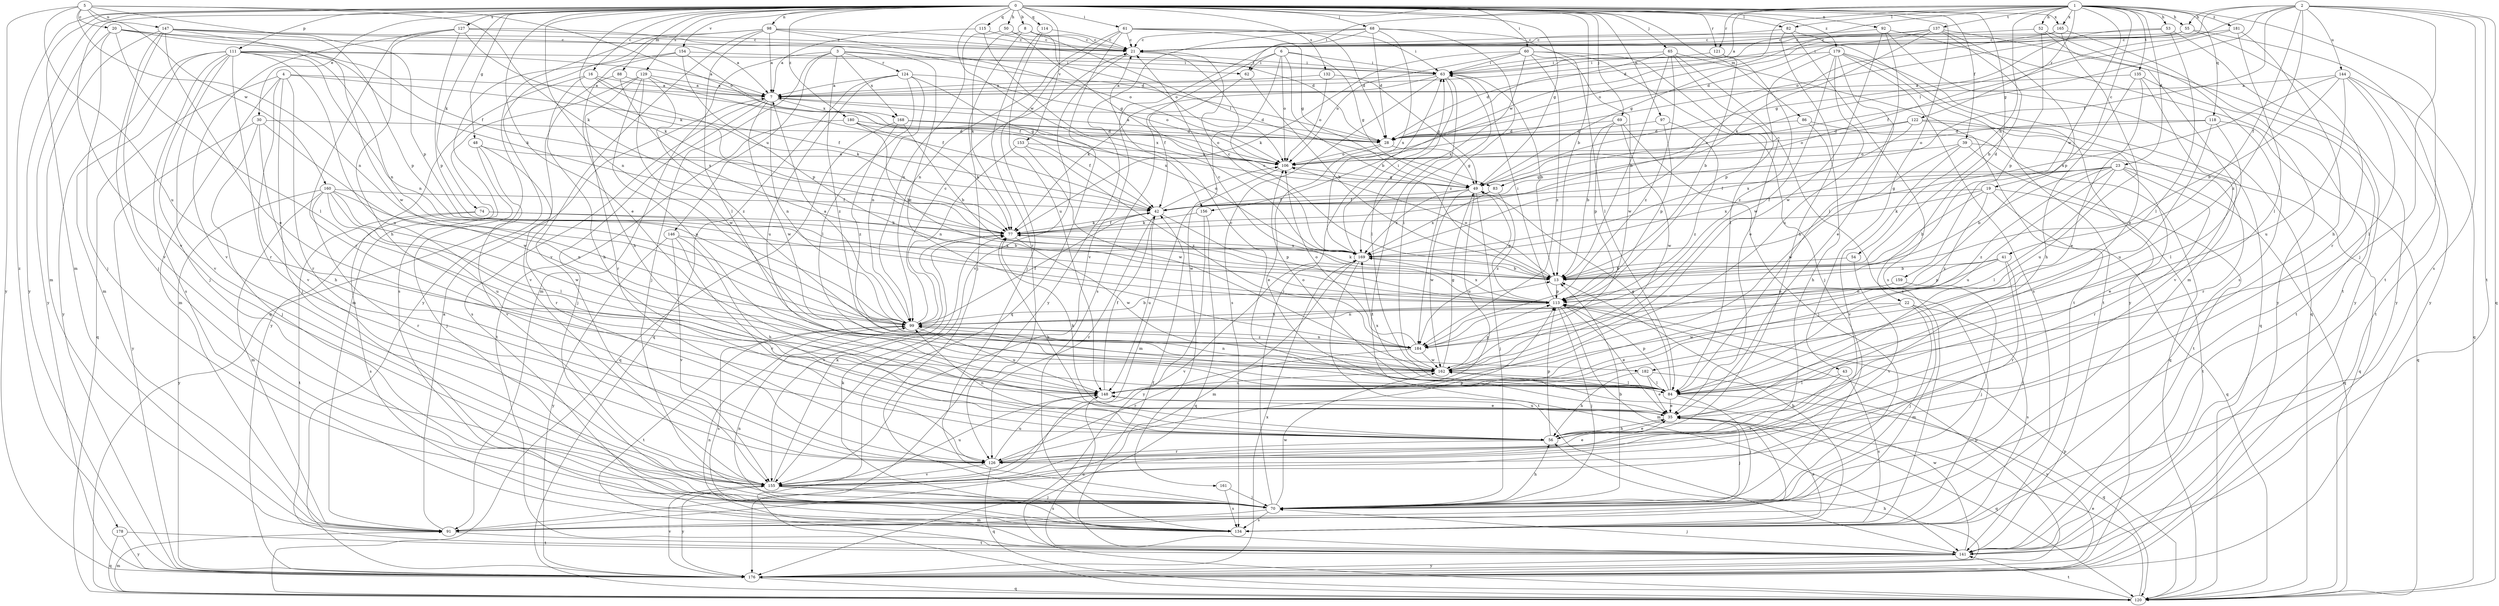strict digraph  {
0;
1;
2;
3;
4;
5;
6;
7;
8;
13;
16;
19;
20;
21;
22;
23;
28;
30;
35;
39;
41;
42;
43;
48;
49;
50;
52;
53;
54;
55;
56;
60;
61;
62;
63;
65;
68;
69;
70;
74;
77;
82;
83;
84;
86;
88;
91;
92;
97;
98;
99;
106;
111;
113;
114;
115;
118;
120;
121;
122;
124;
126;
127;
129;
132;
134;
135;
137;
141;
144;
146;
147;
148;
153;
154;
155;
156;
159;
160;
161;
162;
165;
168;
169;
176;
178;
179;
180;
181;
182;
184;
0 -> 8  [label=b];
0 -> 13  [label=b];
0 -> 16  [label=c];
0 -> 22  [label=d];
0 -> 30  [label=e];
0 -> 35  [label=e];
0 -> 39  [label=f];
0 -> 43  [label=g];
0 -> 48  [label=g];
0 -> 49  [label=g];
0 -> 50  [label=h];
0 -> 60  [label=i];
0 -> 61  [label=i];
0 -> 65  [label=j];
0 -> 68  [label=j];
0 -> 69  [label=j];
0 -> 74  [label=k];
0 -> 77  [label=k];
0 -> 82  [label=l];
0 -> 86  [label=m];
0 -> 88  [label=m];
0 -> 91  [label=m];
0 -> 92  [label=n];
0 -> 97  [label=n];
0 -> 98  [label=n];
0 -> 99  [label=n];
0 -> 111  [label=p];
0 -> 114  [label=q];
0 -> 115  [label=q];
0 -> 121  [label=r];
0 -> 127  [label=s];
0 -> 129  [label=s];
0 -> 132  [label=s];
0 -> 153  [label=v];
0 -> 154  [label=v];
0 -> 155  [label=v];
0 -> 156  [label=w];
0 -> 165  [label=x];
0 -> 176  [label=y];
0 -> 178  [label=z];
0 -> 179  [label=z];
0 -> 180  [label=z];
1 -> 7  [label=a];
1 -> 19  [label=c];
1 -> 23  [label=d];
1 -> 28  [label=d];
1 -> 52  [label=h];
1 -> 53  [label=h];
1 -> 54  [label=h];
1 -> 55  [label=h];
1 -> 62  [label=i];
1 -> 82  [label=l];
1 -> 118  [label=q];
1 -> 121  [label=r];
1 -> 122  [label=r];
1 -> 135  [label=t];
1 -> 137  [label=t];
1 -> 141  [label=t];
1 -> 156  [label=w];
1 -> 159  [label=w];
1 -> 165  [label=x];
1 -> 181  [label=z];
2 -> 41  [label=f];
2 -> 42  [label=f];
2 -> 49  [label=g];
2 -> 55  [label=h];
2 -> 70  [label=j];
2 -> 83  [label=l];
2 -> 106  [label=o];
2 -> 120  [label=q];
2 -> 134  [label=s];
2 -> 141  [label=t];
2 -> 144  [label=u];
2 -> 182  [label=z];
3 -> 62  [label=i];
3 -> 70  [label=j];
3 -> 91  [label=m];
3 -> 124  [label=r];
3 -> 146  [label=u];
3 -> 168  [label=x];
3 -> 182  [label=z];
3 -> 184  [label=z];
4 -> 7  [label=a];
4 -> 42  [label=f];
4 -> 70  [label=j];
4 -> 91  [label=m];
4 -> 120  [label=q];
4 -> 126  [label=r];
4 -> 155  [label=v];
5 -> 20  [label=c];
5 -> 77  [label=k];
5 -> 99  [label=n];
5 -> 106  [label=o];
5 -> 113  [label=p];
5 -> 147  [label=u];
5 -> 148  [label=u];
5 -> 160  [label=w];
5 -> 176  [label=y];
6 -> 13  [label=b];
6 -> 49  [label=g];
6 -> 62  [label=i];
6 -> 63  [label=i];
6 -> 106  [label=o];
6 -> 134  [label=s];
6 -> 161  [label=w];
7 -> 28  [label=d];
7 -> 70  [label=j];
7 -> 99  [label=n];
7 -> 134  [label=s];
7 -> 162  [label=w];
7 -> 168  [label=x];
8 -> 21  [label=c];
8 -> 70  [label=j];
8 -> 77  [label=k];
8 -> 83  [label=l];
8 -> 106  [label=o];
13 -> 21  [label=c];
13 -> 77  [label=k];
13 -> 106  [label=o];
13 -> 113  [label=p];
16 -> 7  [label=a];
16 -> 49  [label=g];
16 -> 56  [label=h];
16 -> 77  [label=k];
16 -> 176  [label=y];
19 -> 13  [label=b];
19 -> 42  [label=f];
19 -> 77  [label=k];
19 -> 120  [label=q];
19 -> 141  [label=t];
19 -> 184  [label=z];
20 -> 21  [label=c];
20 -> 42  [label=f];
20 -> 70  [label=j];
20 -> 84  [label=l];
20 -> 99  [label=n];
20 -> 176  [label=y];
21 -> 63  [label=i];
21 -> 155  [label=v];
22 -> 70  [label=j];
22 -> 91  [label=m];
22 -> 99  [label=n];
22 -> 134  [label=s];
22 -> 162  [label=w];
23 -> 13  [label=b];
23 -> 35  [label=e];
23 -> 42  [label=f];
23 -> 49  [label=g];
23 -> 84  [label=l];
23 -> 120  [label=q];
23 -> 126  [label=r];
23 -> 148  [label=u];
23 -> 169  [label=x];
23 -> 184  [label=z];
28 -> 7  [label=a];
28 -> 35  [label=e];
28 -> 49  [label=g];
28 -> 106  [label=o];
30 -> 28  [label=d];
30 -> 56  [label=h];
30 -> 70  [label=j];
30 -> 162  [label=w];
30 -> 176  [label=y];
35 -> 56  [label=h];
35 -> 70  [label=j];
35 -> 77  [label=k];
35 -> 120  [label=q];
35 -> 148  [label=u];
39 -> 106  [label=o];
39 -> 120  [label=q];
39 -> 141  [label=t];
39 -> 155  [label=v];
39 -> 162  [label=w];
41 -> 13  [label=b];
41 -> 70  [label=j];
41 -> 99  [label=n];
41 -> 113  [label=p];
41 -> 126  [label=r];
42 -> 77  [label=k];
42 -> 106  [label=o];
42 -> 113  [label=p];
42 -> 126  [label=r];
42 -> 148  [label=u];
43 -> 84  [label=l];
43 -> 134  [label=s];
43 -> 155  [label=v];
48 -> 70  [label=j];
48 -> 106  [label=o];
48 -> 126  [label=r];
48 -> 155  [label=v];
49 -> 42  [label=f];
49 -> 70  [label=j];
49 -> 148  [label=u];
49 -> 162  [label=w];
49 -> 169  [label=x];
50 -> 21  [label=c];
50 -> 49  [label=g];
50 -> 99  [label=n];
52 -> 21  [label=c];
52 -> 91  [label=m];
52 -> 113  [label=p];
52 -> 134  [label=s];
53 -> 21  [label=c];
53 -> 49  [label=g];
53 -> 84  [label=l];
53 -> 176  [label=y];
54 -> 13  [label=b];
54 -> 155  [label=v];
55 -> 21  [label=c];
55 -> 28  [label=d];
55 -> 63  [label=i];
55 -> 126  [label=r];
55 -> 176  [label=y];
56 -> 35  [label=e];
56 -> 77  [label=k];
56 -> 99  [label=n];
56 -> 113  [label=p];
56 -> 126  [label=r];
60 -> 63  [label=i];
60 -> 70  [label=j];
60 -> 77  [label=k];
60 -> 84  [label=l];
60 -> 106  [label=o];
60 -> 162  [label=w];
60 -> 169  [label=x];
60 -> 184  [label=z];
61 -> 21  [label=c];
61 -> 28  [label=d];
61 -> 49  [label=g];
61 -> 63  [label=i];
61 -> 70  [label=j];
61 -> 99  [label=n];
61 -> 120  [label=q];
62 -> 13  [label=b];
62 -> 42  [label=f];
63 -> 7  [label=a];
63 -> 13  [label=b];
63 -> 77  [label=k];
63 -> 84  [label=l];
63 -> 134  [label=s];
63 -> 141  [label=t];
65 -> 13  [label=b];
65 -> 28  [label=d];
65 -> 35  [label=e];
65 -> 63  [label=i];
65 -> 134  [label=s];
65 -> 141  [label=t];
65 -> 184  [label=z];
68 -> 21  [label=c];
68 -> 28  [label=d];
68 -> 84  [label=l];
68 -> 155  [label=v];
68 -> 169  [label=x];
68 -> 176  [label=y];
68 -> 184  [label=z];
69 -> 13  [label=b];
69 -> 28  [label=d];
69 -> 70  [label=j];
69 -> 113  [label=p];
69 -> 162  [label=w];
70 -> 13  [label=b];
70 -> 56  [label=h];
70 -> 63  [label=i];
70 -> 91  [label=m];
70 -> 134  [label=s];
70 -> 162  [label=w];
74 -> 13  [label=b];
74 -> 77  [label=k];
74 -> 134  [label=s];
74 -> 141  [label=t];
77 -> 42  [label=f];
77 -> 155  [label=v];
77 -> 162  [label=w];
77 -> 169  [label=x];
82 -> 21  [label=c];
82 -> 56  [label=h];
82 -> 134  [label=s];
82 -> 176  [label=y];
83 -> 42  [label=f];
83 -> 169  [label=x];
83 -> 184  [label=z];
84 -> 21  [label=c];
84 -> 35  [label=e];
84 -> 49  [label=g];
84 -> 70  [label=j];
84 -> 106  [label=o];
84 -> 113  [label=p];
84 -> 120  [label=q];
84 -> 169  [label=x];
86 -> 28  [label=d];
86 -> 56  [label=h];
86 -> 120  [label=q];
88 -> 7  [label=a];
88 -> 155  [label=v];
88 -> 169  [label=x];
91 -> 7  [label=a];
91 -> 141  [label=t];
92 -> 21  [label=c];
92 -> 84  [label=l];
92 -> 120  [label=q];
92 -> 162  [label=w];
92 -> 176  [label=y];
97 -> 28  [label=d];
97 -> 113  [label=p];
97 -> 184  [label=z];
98 -> 7  [label=a];
98 -> 21  [label=c];
98 -> 28  [label=d];
98 -> 84  [label=l];
98 -> 106  [label=o];
98 -> 120  [label=q];
98 -> 155  [label=v];
98 -> 176  [label=y];
99 -> 7  [label=a];
99 -> 13  [label=b];
99 -> 21  [label=c];
99 -> 42  [label=f];
99 -> 134  [label=s];
99 -> 141  [label=t];
99 -> 148  [label=u];
99 -> 184  [label=z];
106 -> 49  [label=g];
106 -> 91  [label=m];
111 -> 7  [label=a];
111 -> 63  [label=i];
111 -> 70  [label=j];
111 -> 77  [label=k];
111 -> 91  [label=m];
111 -> 99  [label=n];
111 -> 126  [label=r];
111 -> 134  [label=s];
111 -> 148  [label=u];
111 -> 155  [label=v];
111 -> 176  [label=y];
113 -> 21  [label=c];
113 -> 35  [label=e];
113 -> 49  [label=g];
113 -> 63  [label=i];
113 -> 70  [label=j];
113 -> 91  [label=m];
113 -> 99  [label=n];
113 -> 169  [label=x];
114 -> 21  [label=c];
114 -> 126  [label=r];
114 -> 148  [label=u];
115 -> 7  [label=a];
115 -> 21  [label=c];
115 -> 169  [label=x];
118 -> 28  [label=d];
118 -> 84  [label=l];
118 -> 106  [label=o];
118 -> 120  [label=q];
118 -> 148  [label=u];
120 -> 35  [label=e];
120 -> 91  [label=m];
120 -> 113  [label=p];
120 -> 141  [label=t];
121 -> 13  [label=b];
121 -> 63  [label=i];
121 -> 184  [label=z];
122 -> 28  [label=d];
122 -> 106  [label=o];
122 -> 126  [label=r];
122 -> 148  [label=u];
122 -> 169  [label=x];
124 -> 7  [label=a];
124 -> 84  [label=l];
124 -> 99  [label=n];
124 -> 106  [label=o];
124 -> 120  [label=q];
124 -> 148  [label=u];
124 -> 169  [label=x];
126 -> 35  [label=e];
126 -> 113  [label=p];
126 -> 120  [label=q];
126 -> 148  [label=u];
126 -> 155  [label=v];
127 -> 21  [label=c];
127 -> 28  [label=d];
127 -> 56  [label=h];
127 -> 77  [label=k];
127 -> 113  [label=p];
127 -> 126  [label=r];
127 -> 155  [label=v];
129 -> 7  [label=a];
129 -> 42  [label=f];
129 -> 91  [label=m];
129 -> 126  [label=r];
129 -> 148  [label=u];
129 -> 162  [label=w];
129 -> 184  [label=z];
132 -> 7  [label=a];
132 -> 49  [label=g];
132 -> 106  [label=o];
134 -> 13  [label=b];
134 -> 35  [label=e];
134 -> 77  [label=k];
134 -> 99  [label=n];
135 -> 7  [label=a];
135 -> 35  [label=e];
135 -> 56  [label=h];
135 -> 141  [label=t];
135 -> 155  [label=v];
137 -> 13  [label=b];
137 -> 21  [label=c];
137 -> 49  [label=g];
137 -> 77  [label=k];
137 -> 106  [label=o];
137 -> 113  [label=p];
137 -> 176  [label=y];
141 -> 42  [label=f];
141 -> 70  [label=j];
141 -> 99  [label=n];
141 -> 148  [label=u];
141 -> 162  [label=w];
141 -> 176  [label=y];
144 -> 7  [label=a];
144 -> 13  [label=b];
144 -> 84  [label=l];
144 -> 120  [label=q];
144 -> 141  [label=t];
144 -> 148  [label=u];
144 -> 169  [label=x];
146 -> 56  [label=h];
146 -> 126  [label=r];
146 -> 155  [label=v];
146 -> 169  [label=x];
146 -> 176  [label=y];
147 -> 7  [label=a];
147 -> 21  [label=c];
147 -> 35  [label=e];
147 -> 70  [label=j];
147 -> 91  [label=m];
147 -> 113  [label=p];
147 -> 155  [label=v];
147 -> 162  [label=w];
148 -> 35  [label=e];
148 -> 42  [label=f];
153 -> 99  [label=n];
153 -> 106  [label=o];
153 -> 162  [label=w];
153 -> 184  [label=z];
154 -> 42  [label=f];
154 -> 56  [label=h];
154 -> 63  [label=i];
154 -> 113  [label=p];
154 -> 134  [label=s];
155 -> 70  [label=j];
155 -> 77  [label=k];
155 -> 134  [label=s];
155 -> 148  [label=u];
155 -> 176  [label=y];
156 -> 77  [label=k];
156 -> 120  [label=q];
156 -> 176  [label=y];
159 -> 70  [label=j];
159 -> 113  [label=p];
160 -> 42  [label=f];
160 -> 84  [label=l];
160 -> 91  [label=m];
160 -> 99  [label=n];
160 -> 126  [label=r];
160 -> 148  [label=u];
160 -> 162  [label=w];
160 -> 176  [label=y];
161 -> 70  [label=j];
161 -> 134  [label=s];
162 -> 49  [label=g];
162 -> 63  [label=i];
162 -> 84  [label=l];
162 -> 99  [label=n];
162 -> 113  [label=p];
162 -> 148  [label=u];
165 -> 21  [label=c];
165 -> 35  [label=e];
165 -> 141  [label=t];
165 -> 169  [label=x];
168 -> 13  [label=b];
168 -> 28  [label=d];
168 -> 106  [label=o];
168 -> 120  [label=q];
168 -> 184  [label=z];
169 -> 13  [label=b];
169 -> 21  [label=c];
169 -> 63  [label=i];
169 -> 91  [label=m];
169 -> 141  [label=t];
169 -> 155  [label=v];
176 -> 56  [label=h];
176 -> 113  [label=p];
176 -> 120  [label=q];
176 -> 155  [label=v];
176 -> 169  [label=x];
178 -> 120  [label=q];
178 -> 141  [label=t];
178 -> 176  [label=y];
179 -> 35  [label=e];
179 -> 63  [label=i];
179 -> 113  [label=p];
179 -> 120  [label=q];
179 -> 134  [label=s];
179 -> 141  [label=t];
179 -> 148  [label=u];
179 -> 162  [label=w];
180 -> 13  [label=b];
180 -> 28  [label=d];
180 -> 42  [label=f];
180 -> 77  [label=k];
180 -> 141  [label=t];
181 -> 21  [label=c];
181 -> 42  [label=f];
181 -> 56  [label=h];
181 -> 84  [label=l];
182 -> 35  [label=e];
182 -> 56  [label=h];
182 -> 84  [label=l];
182 -> 176  [label=y];
184 -> 99  [label=n];
184 -> 106  [label=o];
184 -> 126  [label=r];
184 -> 162  [label=w];
}
